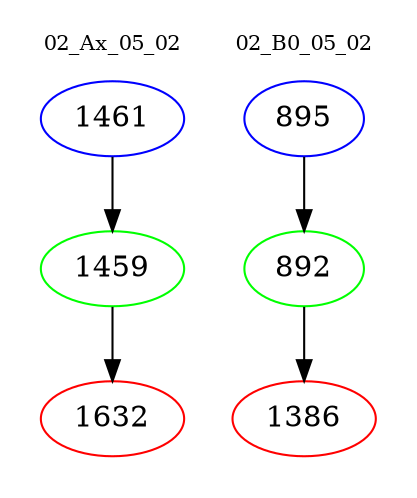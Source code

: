 digraph{
subgraph cluster_0 {
color = white
label = "02_Ax_05_02";
fontsize=10;
T0_1461 [label="1461", color="blue"]
T0_1461 -> T0_1459 [color="black"]
T0_1459 [label="1459", color="green"]
T0_1459 -> T0_1632 [color="black"]
T0_1632 [label="1632", color="red"]
}
subgraph cluster_1 {
color = white
label = "02_B0_05_02";
fontsize=10;
T1_895 [label="895", color="blue"]
T1_895 -> T1_892 [color="black"]
T1_892 [label="892", color="green"]
T1_892 -> T1_1386 [color="black"]
T1_1386 [label="1386", color="red"]
}
}
